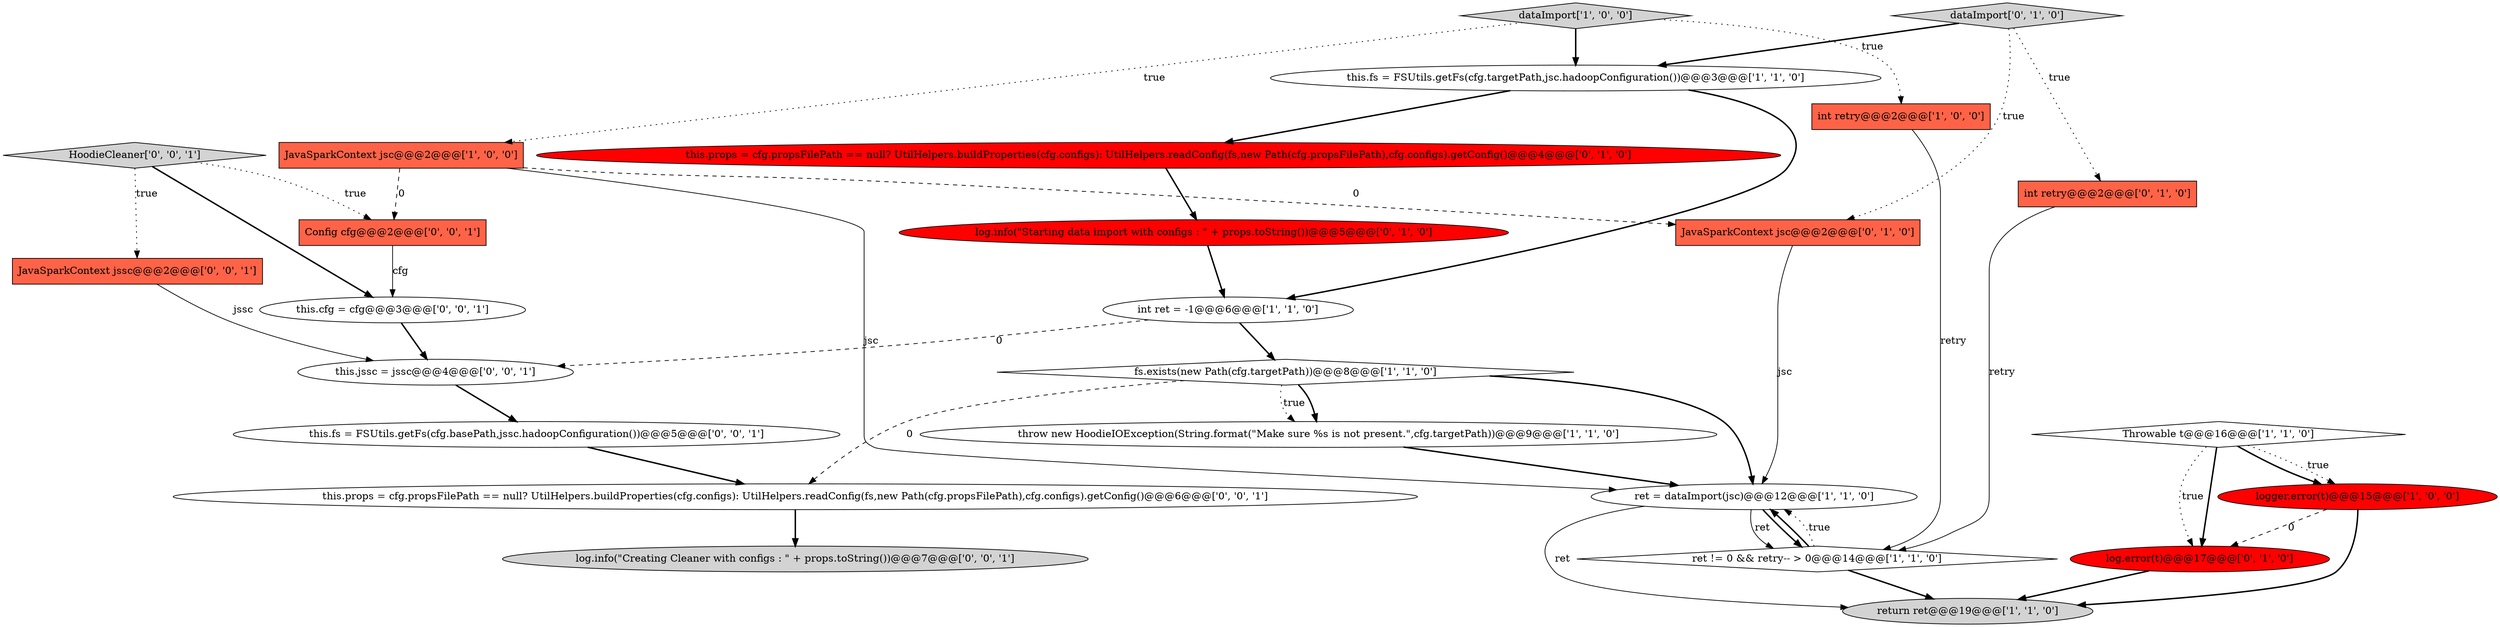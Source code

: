 digraph {
19 [style = filled, label = "JavaSparkContext jssc@@@2@@@['0', '0', '1']", fillcolor = tomato, shape = box image = "AAA0AAABBB3BBB"];
13 [style = filled, label = "log.info(\"Starting data import with configs : \" + props.toString())@@@5@@@['0', '1', '0']", fillcolor = red, shape = ellipse image = "AAA1AAABBB2BBB"];
20 [style = filled, label = "log.info(\"Creating Cleaner with configs : \" + props.toString())@@@7@@@['0', '0', '1']", fillcolor = lightgray, shape = ellipse image = "AAA0AAABBB3BBB"];
11 [style = filled, label = "return ret@@@19@@@['1', '1', '0']", fillcolor = lightgray, shape = ellipse image = "AAA0AAABBB1BBB"];
18 [style = filled, label = "this.fs = FSUtils.getFs(cfg.basePath,jssc.hadoopConfiguration())@@@5@@@['0', '0', '1']", fillcolor = white, shape = ellipse image = "AAA0AAABBB3BBB"];
1 [style = filled, label = "this.fs = FSUtils.getFs(cfg.targetPath,jsc.hadoopConfiguration())@@@3@@@['1', '1', '0']", fillcolor = white, shape = ellipse image = "AAA0AAABBB1BBB"];
25 [style = filled, label = "HoodieCleaner['0', '0', '1']", fillcolor = lightgray, shape = diamond image = "AAA0AAABBB3BBB"];
22 [style = filled, label = "this.props = cfg.propsFilePath == null? UtilHelpers.buildProperties(cfg.configs): UtilHelpers.readConfig(fs,new Path(cfg.propsFilePath),cfg.configs).getConfig()@@@6@@@['0', '0', '1']", fillcolor = white, shape = ellipse image = "AAA0AAABBB3BBB"];
14 [style = filled, label = "this.props = cfg.propsFilePath == null? UtilHelpers.buildProperties(cfg.configs): UtilHelpers.readConfig(fs,new Path(cfg.propsFilePath),cfg.configs).getConfig()@@@4@@@['0', '1', '0']", fillcolor = red, shape = ellipse image = "AAA1AAABBB2BBB"];
10 [style = filled, label = "Throwable t@@@16@@@['1', '1', '0']", fillcolor = white, shape = diamond image = "AAA0AAABBB1BBB"];
17 [style = filled, label = "JavaSparkContext jsc@@@2@@@['0', '1', '0']", fillcolor = tomato, shape = box image = "AAA1AAABBB2BBB"];
24 [style = filled, label = "Config cfg@@@2@@@['0', '0', '1']", fillcolor = tomato, shape = box image = "AAA0AAABBB3BBB"];
3 [style = filled, label = "dataImport['1', '0', '0']", fillcolor = lightgray, shape = diamond image = "AAA0AAABBB1BBB"];
4 [style = filled, label = "int retry@@@2@@@['1', '0', '0']", fillcolor = tomato, shape = box image = "AAA0AAABBB1BBB"];
9 [style = filled, label = "ret = dataImport(jsc)@@@12@@@['1', '1', '0']", fillcolor = white, shape = ellipse image = "AAA0AAABBB1BBB"];
16 [style = filled, label = "int retry@@@2@@@['0', '1', '0']", fillcolor = tomato, shape = box image = "AAA0AAABBB2BBB"];
2 [style = filled, label = "ret != 0 && retry-- > 0@@@14@@@['1', '1', '0']", fillcolor = white, shape = diamond image = "AAA0AAABBB1BBB"];
5 [style = filled, label = "JavaSparkContext jsc@@@2@@@['1', '0', '0']", fillcolor = tomato, shape = box image = "AAA1AAABBB1BBB"];
7 [style = filled, label = "fs.exists(new Path(cfg.targetPath))@@@8@@@['1', '1', '0']", fillcolor = white, shape = diamond image = "AAA0AAABBB1BBB"];
15 [style = filled, label = "log.error(t)@@@17@@@['0', '1', '0']", fillcolor = red, shape = ellipse image = "AAA1AAABBB2BBB"];
21 [style = filled, label = "this.jssc = jssc@@@4@@@['0', '0', '1']", fillcolor = white, shape = ellipse image = "AAA0AAABBB3BBB"];
0 [style = filled, label = "logger.error(t)@@@15@@@['1', '0', '0']", fillcolor = red, shape = ellipse image = "AAA1AAABBB1BBB"];
23 [style = filled, label = "this.cfg = cfg@@@3@@@['0', '0', '1']", fillcolor = white, shape = ellipse image = "AAA0AAABBB3BBB"];
12 [style = filled, label = "dataImport['0', '1', '0']", fillcolor = lightgray, shape = diamond image = "AAA0AAABBB2BBB"];
8 [style = filled, label = "throw new HoodieIOException(String.format(\"Make sure %s is not present.\",cfg.targetPath))@@@9@@@['1', '1', '0']", fillcolor = white, shape = ellipse image = "AAA0AAABBB1BBB"];
6 [style = filled, label = "int ret = -1@@@6@@@['1', '1', '0']", fillcolor = white, shape = ellipse image = "AAA0AAABBB1BBB"];
4->2 [style = solid, label="retry"];
6->21 [style = dashed, label="0"];
9->2 [style = solid, label="ret"];
12->17 [style = dotted, label="true"];
5->9 [style = solid, label="jsc"];
10->15 [style = bold, label=""];
3->1 [style = bold, label=""];
9->2 [style = bold, label=""];
25->23 [style = bold, label=""];
17->9 [style = solid, label="jsc"];
5->24 [style = dashed, label="0"];
3->4 [style = dotted, label="true"];
0->11 [style = bold, label=""];
25->24 [style = dotted, label="true"];
0->15 [style = dashed, label="0"];
2->9 [style = bold, label=""];
7->8 [style = bold, label=""];
12->1 [style = bold, label=""];
21->18 [style = bold, label=""];
24->23 [style = solid, label="cfg"];
10->15 [style = dotted, label="true"];
7->9 [style = bold, label=""];
1->6 [style = bold, label=""];
18->22 [style = bold, label=""];
3->5 [style = dotted, label="true"];
2->9 [style = dotted, label="true"];
15->11 [style = bold, label=""];
5->17 [style = dashed, label="0"];
23->21 [style = bold, label=""];
22->20 [style = bold, label=""];
12->16 [style = dotted, label="true"];
10->0 [style = bold, label=""];
19->21 [style = solid, label="jssc"];
9->11 [style = solid, label="ret"];
8->9 [style = bold, label=""];
10->0 [style = dotted, label="true"];
1->14 [style = bold, label=""];
14->13 [style = bold, label=""];
13->6 [style = bold, label=""];
16->2 [style = solid, label="retry"];
6->7 [style = bold, label=""];
7->8 [style = dotted, label="true"];
25->19 [style = dotted, label="true"];
7->22 [style = dashed, label="0"];
2->11 [style = bold, label=""];
}
